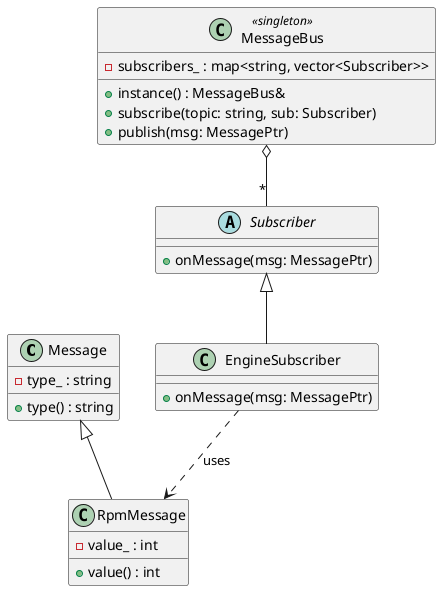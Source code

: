 @startuml
class Message {
  - type_ : string
  + type() : string
}

class RpmMessage {
  - value_ : int
  + value() : int
}

abstract class Subscriber {
  + onMessage(msg: MessagePtr)
}

class EngineSubscriber {
  + onMessage(msg: MessagePtr)
}

class MessageBus <<singleton>> {
  - subscribers_ : map<string, vector<Subscriber>>
  + instance() : MessageBus&
  + subscribe(topic: string, sub: Subscriber)
  + publish(msg: MessagePtr)
}

Message <|-- RpmMessage
Subscriber <|-- EngineSubscriber
MessageBus o-- "*" Subscriber
EngineSubscriber ..> RpmMessage : uses
@enduml